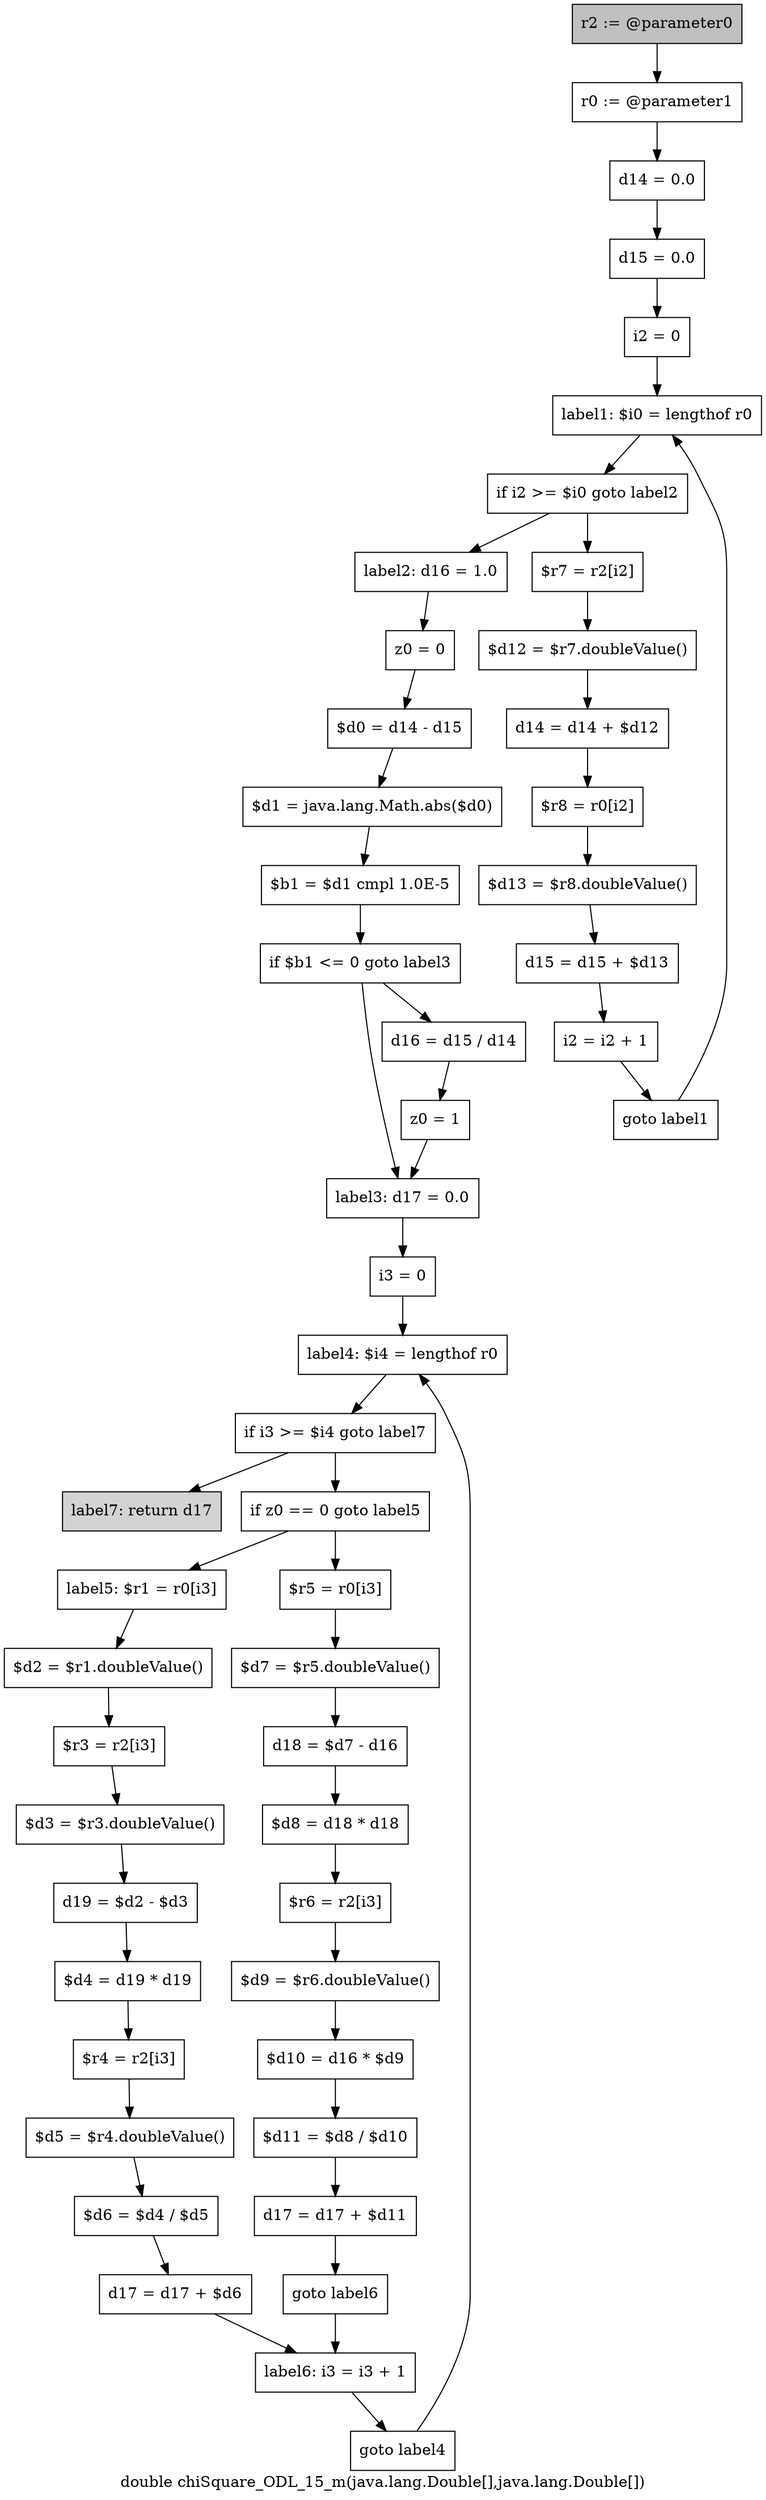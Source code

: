 digraph "double chiSquare_ODL_15_m(java.lang.Double[],java.lang.Double[])" {
    label="double chiSquare_ODL_15_m(java.lang.Double[],java.lang.Double[])";
    node [shape=box];
    "0" [style=filled,fillcolor=gray,label="r2 := @parameter0",];
    "1" [label="r0 := @parameter1",];
    "0"->"1";
    "2" [label="d14 = 0.0",];
    "1"->"2";
    "3" [label="d15 = 0.0",];
    "2"->"3";
    "4" [label="i2 = 0",];
    "3"->"4";
    "5" [label="label1: $i0 = lengthof r0",];
    "4"->"5";
    "6" [label="if i2 >= $i0 goto label2",];
    "5"->"6";
    "7" [label="$r7 = r2[i2]",];
    "6"->"7";
    "15" [label="label2: d16 = 1.0",];
    "6"->"15";
    "8" [label="$d12 = $r7.doubleValue()",];
    "7"->"8";
    "9" [label="d14 = d14 + $d12",];
    "8"->"9";
    "10" [label="$r8 = r0[i2]",];
    "9"->"10";
    "11" [label="$d13 = $r8.doubleValue()",];
    "10"->"11";
    "12" [label="d15 = d15 + $d13",];
    "11"->"12";
    "13" [label="i2 = i2 + 1",];
    "12"->"13";
    "14" [label="goto label1",];
    "13"->"14";
    "14"->"5";
    "16" [label="z0 = 0",];
    "15"->"16";
    "17" [label="$d0 = d14 - d15",];
    "16"->"17";
    "18" [label="$d1 = java.lang.Math.abs($d0)",];
    "17"->"18";
    "19" [label="$b1 = $d1 cmpl 1.0E-5",];
    "18"->"19";
    "20" [label="if $b1 <= 0 goto label3",];
    "19"->"20";
    "21" [label="d16 = d15 / d14",];
    "20"->"21";
    "23" [label="label3: d17 = 0.0",];
    "20"->"23";
    "22" [label="z0 = 1",];
    "21"->"22";
    "22"->"23";
    "24" [label="i3 = 0",];
    "23"->"24";
    "25" [label="label4: $i4 = lengthof r0",];
    "24"->"25";
    "26" [label="if i3 >= $i4 goto label7",];
    "25"->"26";
    "27" [label="if z0 == 0 goto label5",];
    "26"->"27";
    "50" [style=filled,fillcolor=lightgray,label="label7: return d17",];
    "26"->"50";
    "28" [label="$r5 = r0[i3]",];
    "27"->"28";
    "38" [label="label5: $r1 = r0[i3]",];
    "27"->"38";
    "29" [label="$d7 = $r5.doubleValue()",];
    "28"->"29";
    "30" [label="d18 = $d7 - d16",];
    "29"->"30";
    "31" [label="$d8 = d18 * d18",];
    "30"->"31";
    "32" [label="$r6 = r2[i3]",];
    "31"->"32";
    "33" [label="$d9 = $r6.doubleValue()",];
    "32"->"33";
    "34" [label="$d10 = d16 * $d9",];
    "33"->"34";
    "35" [label="$d11 = $d8 / $d10",];
    "34"->"35";
    "36" [label="d17 = d17 + $d11",];
    "35"->"36";
    "37" [label="goto label6",];
    "36"->"37";
    "48" [label="label6: i3 = i3 + 1",];
    "37"->"48";
    "39" [label="$d2 = $r1.doubleValue()",];
    "38"->"39";
    "40" [label="$r3 = r2[i3]",];
    "39"->"40";
    "41" [label="$d3 = $r3.doubleValue()",];
    "40"->"41";
    "42" [label="d19 = $d2 - $d3",];
    "41"->"42";
    "43" [label="$d4 = d19 * d19",];
    "42"->"43";
    "44" [label="$r4 = r2[i3]",];
    "43"->"44";
    "45" [label="$d5 = $r4.doubleValue()",];
    "44"->"45";
    "46" [label="$d6 = $d4 / $d5",];
    "45"->"46";
    "47" [label="d17 = d17 + $d6",];
    "46"->"47";
    "47"->"48";
    "49" [label="goto label4",];
    "48"->"49";
    "49"->"25";
}
